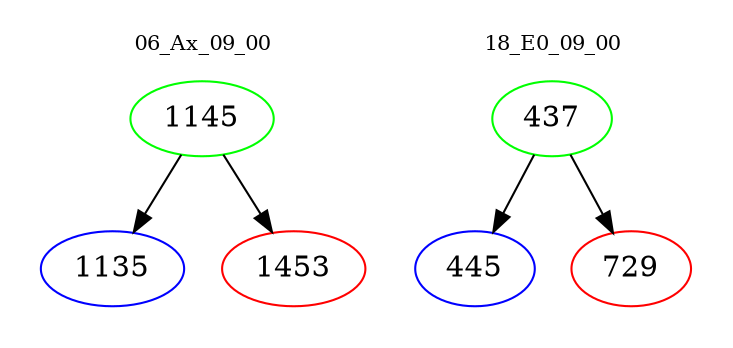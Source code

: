 digraph{
subgraph cluster_0 {
color = white
label = "06_Ax_09_00";
fontsize=10;
T0_1145 [label="1145", color="green"]
T0_1145 -> T0_1135 [color="black"]
T0_1135 [label="1135", color="blue"]
T0_1145 -> T0_1453 [color="black"]
T0_1453 [label="1453", color="red"]
}
subgraph cluster_1 {
color = white
label = "18_E0_09_00";
fontsize=10;
T1_437 [label="437", color="green"]
T1_437 -> T1_445 [color="black"]
T1_445 [label="445", color="blue"]
T1_437 -> T1_729 [color="black"]
T1_729 [label="729", color="red"]
}
}
